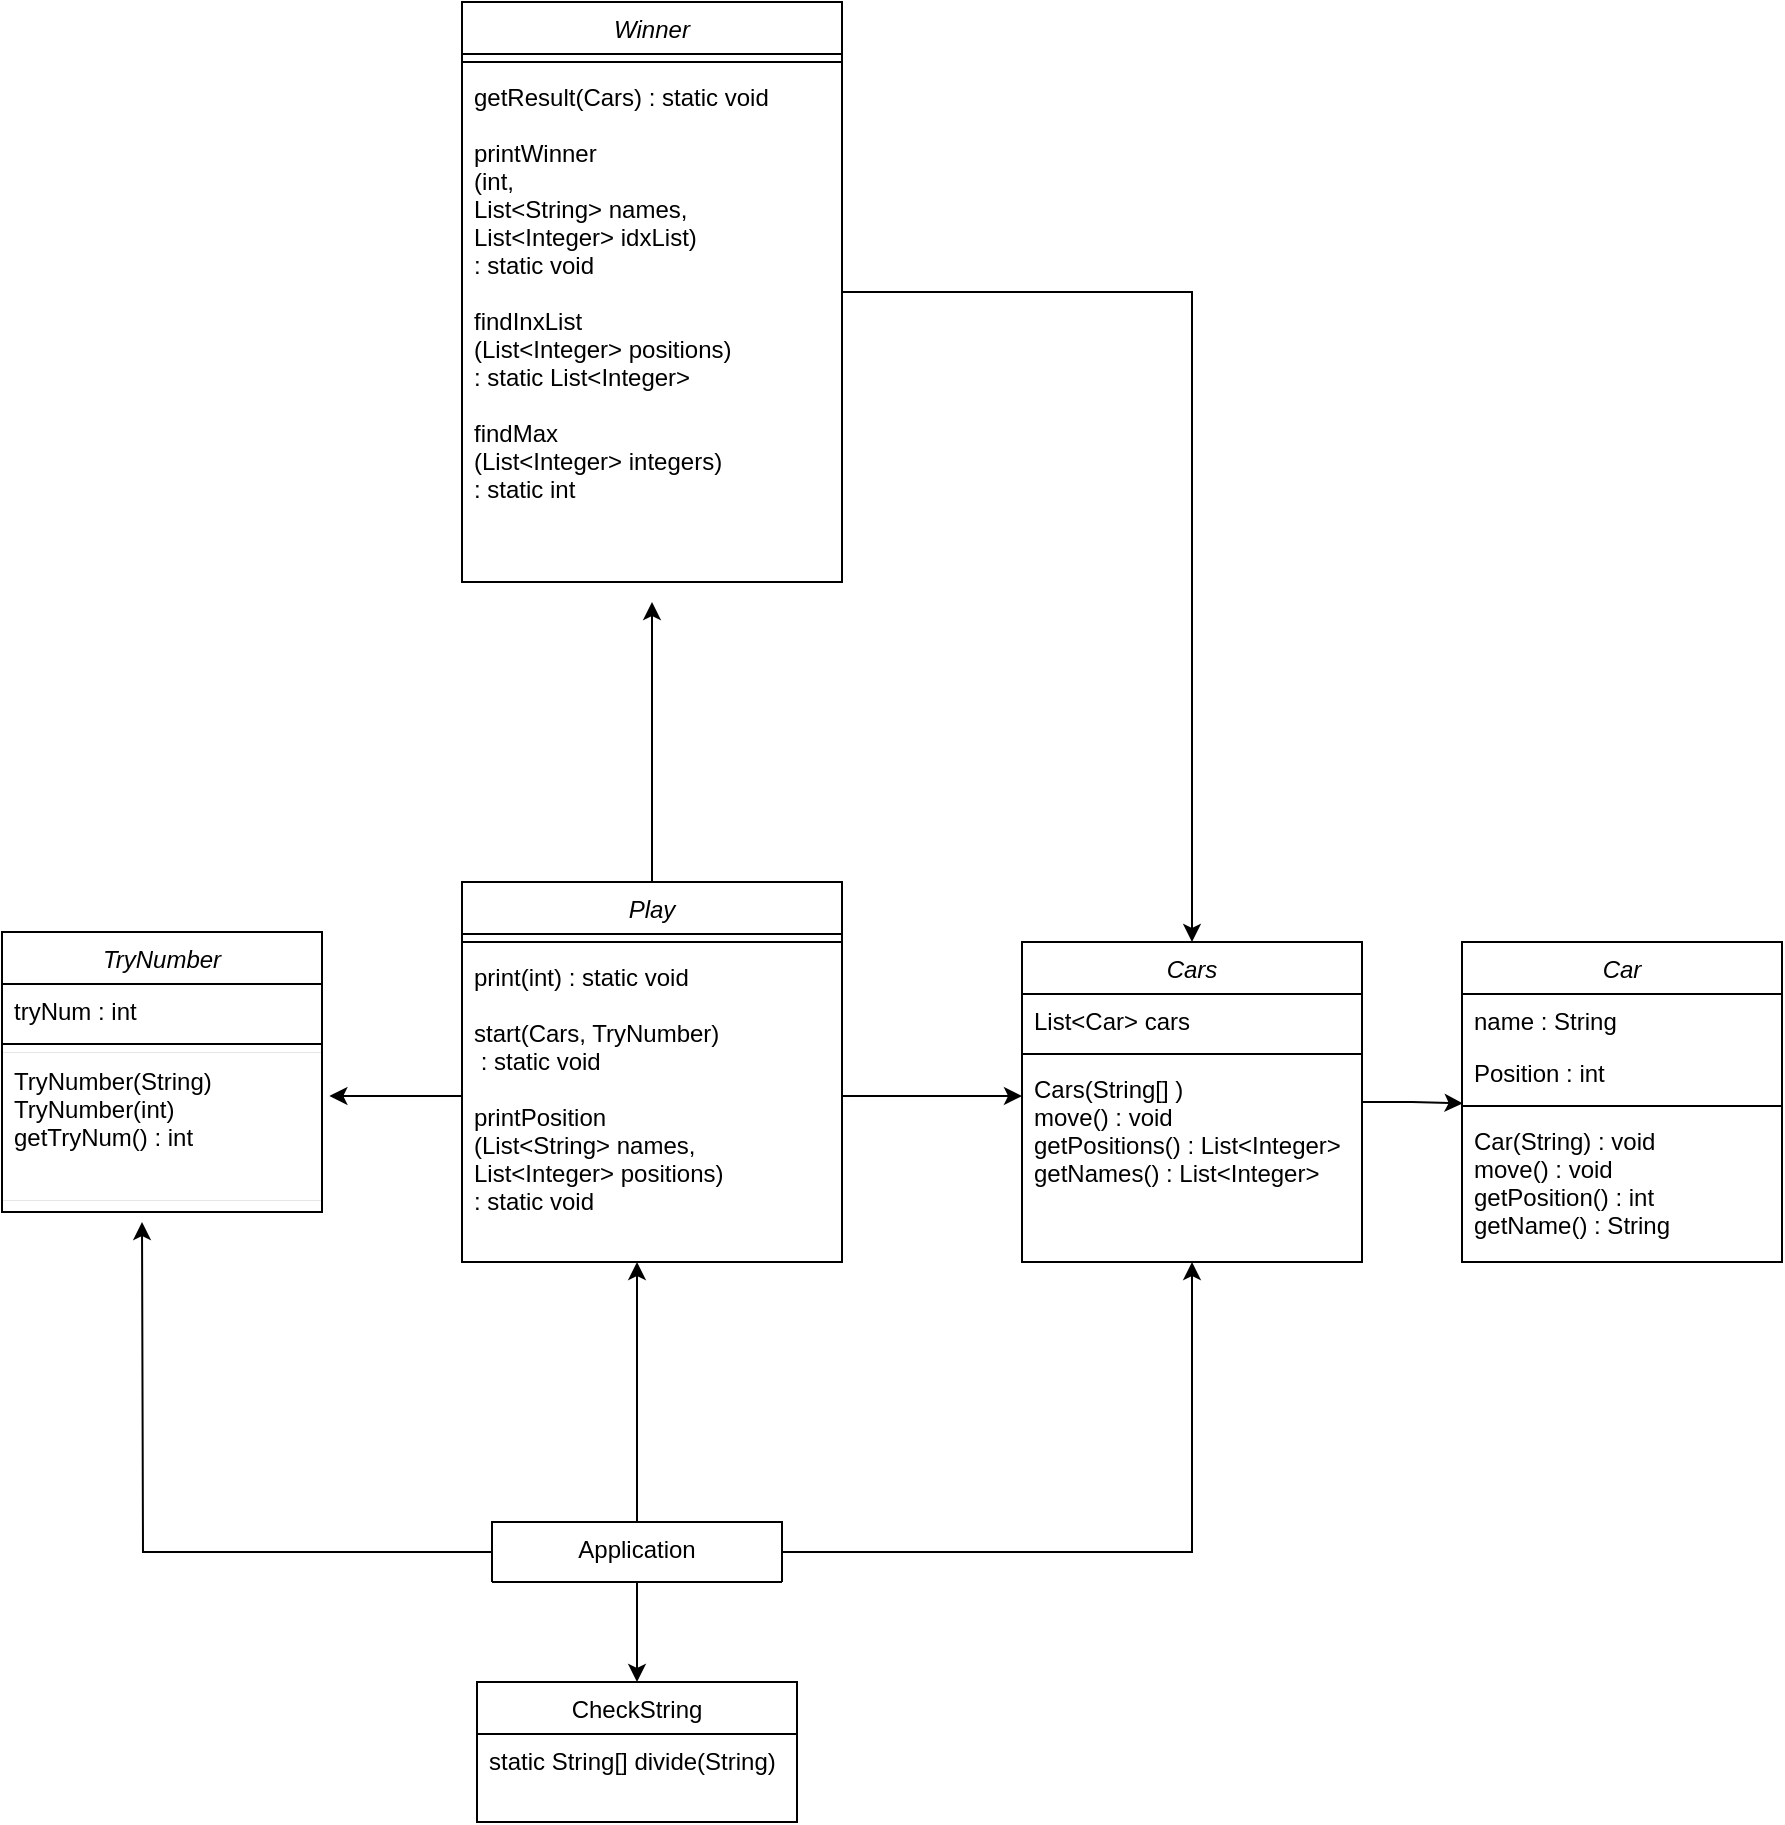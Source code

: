 <mxfile version="21.7.5" type="github">
  <diagram id="C5RBs43oDa-KdzZeNtuy" name="Page-1">
    <mxGraphModel dx="2353" dy="798" grid="1" gridSize="10" guides="1" tooltips="1" connect="1" arrows="1" fold="1" page="1" pageScale="1" pageWidth="827" pageHeight="1169" math="0" shadow="0">
      <root>
        <mxCell id="WIyWlLk6GJQsqaUBKTNV-0" />
        <mxCell id="WIyWlLk6GJQsqaUBKTNV-1" parent="WIyWlLk6GJQsqaUBKTNV-0" />
        <mxCell id="zkfFHV4jXpPFQw0GAbJ--0" value="Car" style="swimlane;fontStyle=2;align=center;verticalAlign=top;childLayout=stackLayout;horizontal=1;startSize=26;horizontalStack=0;resizeParent=1;resizeLast=0;collapsible=1;marginBottom=0;rounded=0;shadow=0;strokeWidth=1;" parent="WIyWlLk6GJQsqaUBKTNV-1" vertex="1">
          <mxGeometry x="620" y="490" width="160" height="160" as="geometry">
            <mxRectangle x="230" y="140" width="160" height="26" as="alternateBounds" />
          </mxGeometry>
        </mxCell>
        <mxCell id="zkfFHV4jXpPFQw0GAbJ--1" value="name : String&#xa;  " style="text;align=left;verticalAlign=top;spacingLeft=4;spacingRight=4;overflow=hidden;rotatable=0;points=[[0,0.5],[1,0.5]];portConstraint=eastwest;" parent="zkfFHV4jXpPFQw0GAbJ--0" vertex="1">
          <mxGeometry y="26" width="160" height="26" as="geometry" />
        </mxCell>
        <mxCell id="zkfFHV4jXpPFQw0GAbJ--2" value="Position : int" style="text;align=left;verticalAlign=top;spacingLeft=4;spacingRight=4;overflow=hidden;rotatable=0;points=[[0,0.5],[1,0.5]];portConstraint=eastwest;rounded=0;shadow=0;html=0;" parent="zkfFHV4jXpPFQw0GAbJ--0" vertex="1">
          <mxGeometry y="52" width="160" height="26" as="geometry" />
        </mxCell>
        <mxCell id="zkfFHV4jXpPFQw0GAbJ--4" value="" style="line;html=1;strokeWidth=1;align=left;verticalAlign=middle;spacingTop=-1;spacingLeft=3;spacingRight=3;rotatable=0;labelPosition=right;points=[];portConstraint=eastwest;" parent="zkfFHV4jXpPFQw0GAbJ--0" vertex="1">
          <mxGeometry y="78" width="160" height="8" as="geometry" />
        </mxCell>
        <mxCell id="zkfFHV4jXpPFQw0GAbJ--5" value="Car(String) : void&#xa;move() : void&#xa;getPosition() : int&#xa;getName() : String" style="text;align=left;verticalAlign=top;spacingLeft=4;spacingRight=4;overflow=hidden;rotatable=0;points=[[0,0.5],[1,0.5]];portConstraint=eastwest;fontSize=12;" parent="zkfFHV4jXpPFQw0GAbJ--0" vertex="1">
          <mxGeometry y="86" width="160" height="74" as="geometry" />
        </mxCell>
        <mxCell id="zkfFHV4jXpPFQw0GAbJ--13" value="CheckString" style="swimlane;fontStyle=0;align=center;verticalAlign=top;childLayout=stackLayout;horizontal=1;startSize=26;horizontalStack=0;resizeParent=1;resizeLast=0;collapsible=1;marginBottom=0;rounded=0;shadow=0;strokeWidth=1;" parent="WIyWlLk6GJQsqaUBKTNV-1" vertex="1">
          <mxGeometry x="127.5" y="860" width="160" height="70" as="geometry">
            <mxRectangle x="340" y="380" width="170" height="26" as="alternateBounds" />
          </mxGeometry>
        </mxCell>
        <mxCell id="zkfFHV4jXpPFQw0GAbJ--14" value="static String[] divide(String)" style="text;align=left;verticalAlign=top;spacingLeft=4;spacingRight=4;overflow=hidden;rotatable=0;points=[[0,0.5],[1,0.5]];portConstraint=eastwest;" parent="zkfFHV4jXpPFQw0GAbJ--13" vertex="1">
          <mxGeometry y="26" width="160" height="26" as="geometry" />
        </mxCell>
        <mxCell id="9RfsHRPv3yqUt1MdH8AO-21" style="edgeStyle=orthogonalEdgeStyle;rounded=0;orthogonalLoop=1;jettySize=auto;html=1;entryX=0.002;entryY=1.103;entryDx=0;entryDy=0;entryPerimeter=0;" edge="1" parent="WIyWlLk6GJQsqaUBKTNV-1" source="9RfsHRPv3yqUt1MdH8AO-2" target="zkfFHV4jXpPFQw0GAbJ--2">
          <mxGeometry relative="1" as="geometry" />
        </mxCell>
        <mxCell id="9RfsHRPv3yqUt1MdH8AO-2" value="Cars" style="swimlane;fontStyle=2;align=center;verticalAlign=top;childLayout=stackLayout;horizontal=1;startSize=26;horizontalStack=0;resizeParent=1;resizeLast=0;collapsible=1;marginBottom=0;rounded=0;shadow=0;strokeWidth=1;" vertex="1" parent="WIyWlLk6GJQsqaUBKTNV-1">
          <mxGeometry x="400" y="490" width="170" height="160" as="geometry">
            <mxRectangle x="230" y="140" width="160" height="26" as="alternateBounds" />
          </mxGeometry>
        </mxCell>
        <mxCell id="9RfsHRPv3yqUt1MdH8AO-3" value="List&lt;Car&gt; cars" style="text;align=left;verticalAlign=top;spacingLeft=4;spacingRight=4;overflow=hidden;rotatable=0;points=[[0,0.5],[1,0.5]];portConstraint=eastwest;" vertex="1" parent="9RfsHRPv3yqUt1MdH8AO-2">
          <mxGeometry y="26" width="170" height="26" as="geometry" />
        </mxCell>
        <mxCell id="9RfsHRPv3yqUt1MdH8AO-5" value="" style="line;html=1;strokeWidth=1;align=left;verticalAlign=middle;spacingTop=-1;spacingLeft=3;spacingRight=3;rotatable=0;labelPosition=right;points=[];portConstraint=eastwest;" vertex="1" parent="9RfsHRPv3yqUt1MdH8AO-2">
          <mxGeometry y="52" width="170" height="8" as="geometry" />
        </mxCell>
        <mxCell id="9RfsHRPv3yqUt1MdH8AO-6" value="Cars(String[] )&#xa;move() : void&#xa;getPositions() : List&lt;Integer&gt;&#xa;getNames() : List&lt;Integer&gt;" style="text;align=left;verticalAlign=top;spacingLeft=4;spacingRight=4;overflow=hidden;rotatable=0;points=[[0,0.5],[1,0.5]];portConstraint=eastwest;" vertex="1" parent="9RfsHRPv3yqUt1MdH8AO-2">
          <mxGeometry y="60" width="170" height="74" as="geometry" />
        </mxCell>
        <mxCell id="9RfsHRPv3yqUt1MdH8AO-7" value="TryNumber" style="swimlane;fontStyle=2;align=center;verticalAlign=top;childLayout=stackLayout;horizontal=1;startSize=26;horizontalStack=0;resizeParent=1;resizeLast=0;collapsible=1;marginBottom=0;rounded=0;shadow=0;strokeWidth=1;spacingTop=0;" vertex="1" parent="WIyWlLk6GJQsqaUBKTNV-1">
          <mxGeometry x="-110" y="485" width="160" height="140" as="geometry">
            <mxRectangle x="230" y="140" width="160" height="26" as="alternateBounds" />
          </mxGeometry>
        </mxCell>
        <mxCell id="9RfsHRPv3yqUt1MdH8AO-9" value="tryNum : int" style="text;align=left;verticalAlign=top;spacingLeft=4;spacingRight=4;overflow=hidden;rotatable=0;points=[[0,0.5],[1,0.5]];portConstraint=eastwest;rounded=0;shadow=0;html=0;" vertex="1" parent="9RfsHRPv3yqUt1MdH8AO-7">
          <mxGeometry y="26" width="160" height="26" as="geometry" />
        </mxCell>
        <mxCell id="9RfsHRPv3yqUt1MdH8AO-10" value="" style="line;html=1;strokeWidth=1;align=left;verticalAlign=middle;spacingTop=-1;spacingLeft=3;spacingRight=3;rotatable=0;labelPosition=right;points=[];portConstraint=eastwest;" vertex="1" parent="9RfsHRPv3yqUt1MdH8AO-7">
          <mxGeometry y="52" width="160" height="8" as="geometry" />
        </mxCell>
        <mxCell id="9RfsHRPv3yqUt1MdH8AO-11" value="TryNumber(String)&#xa;TryNumber(int)&#xa;getTryNum() : int" style="text;align=left;verticalAlign=top;spacingLeft=4;spacingRight=4;overflow=hidden;rotatable=1;points=[[0,0.5],[1,0.5]];portConstraint=eastwest;spacingTop=1;strokeWidth=0;strokeColor=default;flipH=1;flipV=1;movable=1;resizable=1;deletable=1;editable=1;locked=0;connectable=1;" vertex="1" parent="9RfsHRPv3yqUt1MdH8AO-7">
          <mxGeometry y="60" width="160" height="74" as="geometry" />
        </mxCell>
        <mxCell id="9RfsHRPv3yqUt1MdH8AO-30" style="edgeStyle=orthogonalEdgeStyle;rounded=0;orthogonalLoop=1;jettySize=auto;html=1;" edge="1" parent="WIyWlLk6GJQsqaUBKTNV-1" source="9RfsHRPv3yqUt1MdH8AO-13">
          <mxGeometry relative="1" as="geometry">
            <mxPoint x="215" y="320" as="targetPoint" />
          </mxGeometry>
        </mxCell>
        <mxCell id="9RfsHRPv3yqUt1MdH8AO-13" value="Play" style="swimlane;fontStyle=2;align=center;verticalAlign=top;childLayout=stackLayout;horizontal=1;startSize=26;horizontalStack=0;resizeParent=1;resizeLast=0;collapsible=1;marginBottom=0;rounded=0;shadow=0;strokeWidth=1;" vertex="1" parent="WIyWlLk6GJQsqaUBKTNV-1">
          <mxGeometry x="120" y="460" width="190" height="190" as="geometry">
            <mxRectangle x="230" y="140" width="160" height="26" as="alternateBounds" />
          </mxGeometry>
        </mxCell>
        <mxCell id="9RfsHRPv3yqUt1MdH8AO-16" value="" style="line;html=1;strokeWidth=1;align=left;verticalAlign=middle;spacingTop=-1;spacingLeft=3;spacingRight=3;rotatable=0;labelPosition=right;points=[];portConstraint=eastwest;" vertex="1" parent="9RfsHRPv3yqUt1MdH8AO-13">
          <mxGeometry y="26" width="190" height="8" as="geometry" />
        </mxCell>
        <mxCell id="9RfsHRPv3yqUt1MdH8AO-17" value="print(int) : static void&#xa;&#xa;start(Cars, TryNumber)&#xa; : static void&#xa;&#xa;printPosition&#xa;(List&lt;String&gt; names,&#xa;List&lt;Integer&gt; positions)&#xa;: static void&#xa;" style="text;align=left;verticalAlign=top;spacingLeft=4;spacingRight=4;overflow=hidden;rotatable=0;points=[[0,0.5],[1,0.5]];portConstraint=eastwest;fontSize=12;" vertex="1" parent="9RfsHRPv3yqUt1MdH8AO-13">
          <mxGeometry y="34" width="190" height="146" as="geometry" />
        </mxCell>
        <mxCell id="9RfsHRPv3yqUt1MdH8AO-27" style="edgeStyle=orthogonalEdgeStyle;rounded=0;orthogonalLoop=1;jettySize=auto;html=1;entryX=0.5;entryY=0;entryDx=0;entryDy=0;" edge="1" parent="WIyWlLk6GJQsqaUBKTNV-1" source="9RfsHRPv3yqUt1MdH8AO-18" target="9RfsHRPv3yqUt1MdH8AO-2">
          <mxGeometry relative="1" as="geometry" />
        </mxCell>
        <mxCell id="9RfsHRPv3yqUt1MdH8AO-18" value="Winner" style="swimlane;fontStyle=2;align=center;verticalAlign=top;childLayout=stackLayout;horizontal=1;startSize=26;horizontalStack=0;resizeParent=1;resizeLast=0;collapsible=1;marginBottom=0;rounded=0;shadow=0;strokeWidth=1;" vertex="1" parent="WIyWlLk6GJQsqaUBKTNV-1">
          <mxGeometry x="120" y="20" width="190" height="290" as="geometry">
            <mxRectangle x="230" y="140" width="160" height="26" as="alternateBounds" />
          </mxGeometry>
        </mxCell>
        <mxCell id="9RfsHRPv3yqUt1MdH8AO-19" value="" style="line;html=1;strokeWidth=1;align=left;verticalAlign=middle;spacingTop=-1;spacingLeft=3;spacingRight=3;rotatable=0;labelPosition=right;points=[];portConstraint=eastwest;" vertex="1" parent="9RfsHRPv3yqUt1MdH8AO-18">
          <mxGeometry y="26" width="190" height="8" as="geometry" />
        </mxCell>
        <mxCell id="9RfsHRPv3yqUt1MdH8AO-20" value="getResult(Cars) : static void&#xa;&#xa;printWinner&#xa;(int, &#xa;List&lt;String&gt; names,&#xa;List&lt;Integer&gt; idxList)&#xa;: static void&#xa;&#xa;findInxList&#xa;(List&lt;Integer&gt; positions)&#xa;: static List&lt;Integer&gt;&#xa;&#xa;findMax&#xa;(List&lt;Integer&gt; integers)&#xa;: static int&#xa;&#xa;" style="text;align=left;verticalAlign=top;spacingLeft=4;spacingRight=4;overflow=hidden;rotatable=0;points=[[0,0.5],[1,0.5]];portConstraint=eastwest;fontSize=12;" vertex="1" parent="9RfsHRPv3yqUt1MdH8AO-18">
          <mxGeometry y="34" width="190" height="256" as="geometry" />
        </mxCell>
        <mxCell id="9RfsHRPv3yqUt1MdH8AO-24" style="edgeStyle=orthogonalEdgeStyle;rounded=0;orthogonalLoop=1;jettySize=auto;html=1;entryX=0;entryY=0.23;entryDx=0;entryDy=0;entryPerimeter=0;" edge="1" parent="WIyWlLk6GJQsqaUBKTNV-1" source="9RfsHRPv3yqUt1MdH8AO-17" target="9RfsHRPv3yqUt1MdH8AO-6">
          <mxGeometry relative="1" as="geometry" />
        </mxCell>
        <mxCell id="9RfsHRPv3yqUt1MdH8AO-29" style="edgeStyle=orthogonalEdgeStyle;rounded=0;orthogonalLoop=1;jettySize=auto;html=1;entryX=-0.023;entryY=0.703;entryDx=0;entryDy=0;entryPerimeter=0;" edge="1" parent="WIyWlLk6GJQsqaUBKTNV-1" source="9RfsHRPv3yqUt1MdH8AO-17" target="9RfsHRPv3yqUt1MdH8AO-11">
          <mxGeometry relative="1" as="geometry" />
        </mxCell>
        <mxCell id="9RfsHRPv3yqUt1MdH8AO-34" style="edgeStyle=orthogonalEdgeStyle;rounded=0;orthogonalLoop=1;jettySize=auto;html=1;entryX=0.5;entryY=1;entryDx=0;entryDy=0;" edge="1" parent="WIyWlLk6GJQsqaUBKTNV-1" source="9RfsHRPv3yqUt1MdH8AO-31" target="9RfsHRPv3yqUt1MdH8AO-2">
          <mxGeometry relative="1" as="geometry" />
        </mxCell>
        <mxCell id="9RfsHRPv3yqUt1MdH8AO-35" style="edgeStyle=orthogonalEdgeStyle;rounded=0;orthogonalLoop=1;jettySize=auto;html=1;entryX=0.5;entryY=0;entryDx=0;entryDy=0;" edge="1" parent="WIyWlLk6GJQsqaUBKTNV-1" source="9RfsHRPv3yqUt1MdH8AO-31" target="zkfFHV4jXpPFQw0GAbJ--13">
          <mxGeometry relative="1" as="geometry" />
        </mxCell>
        <mxCell id="9RfsHRPv3yqUt1MdH8AO-36" style="edgeStyle=orthogonalEdgeStyle;rounded=0;orthogonalLoop=1;jettySize=auto;html=1;" edge="1" parent="WIyWlLk6GJQsqaUBKTNV-1" source="9RfsHRPv3yqUt1MdH8AO-31">
          <mxGeometry relative="1" as="geometry">
            <mxPoint x="-40" y="630" as="targetPoint" />
          </mxGeometry>
        </mxCell>
        <mxCell id="9RfsHRPv3yqUt1MdH8AO-37" style="edgeStyle=orthogonalEdgeStyle;rounded=0;orthogonalLoop=1;jettySize=auto;html=1;" edge="1" parent="WIyWlLk6GJQsqaUBKTNV-1" source="9RfsHRPv3yqUt1MdH8AO-31">
          <mxGeometry relative="1" as="geometry">
            <mxPoint x="207.5" y="650" as="targetPoint" />
          </mxGeometry>
        </mxCell>
        <mxCell id="9RfsHRPv3yqUt1MdH8AO-31" value="Application" style="swimlane;fontStyle=0;align=center;verticalAlign=top;childLayout=stackLayout;horizontal=1;startSize=70;horizontalStack=0;resizeParent=1;resizeLast=0;collapsible=1;marginBottom=0;rounded=0;shadow=0;strokeWidth=1;" vertex="1" parent="WIyWlLk6GJQsqaUBKTNV-1">
          <mxGeometry x="135" y="780" width="145" height="30" as="geometry">
            <mxRectangle x="340" y="380" width="170" height="26" as="alternateBounds" />
          </mxGeometry>
        </mxCell>
      </root>
    </mxGraphModel>
  </diagram>
</mxfile>
